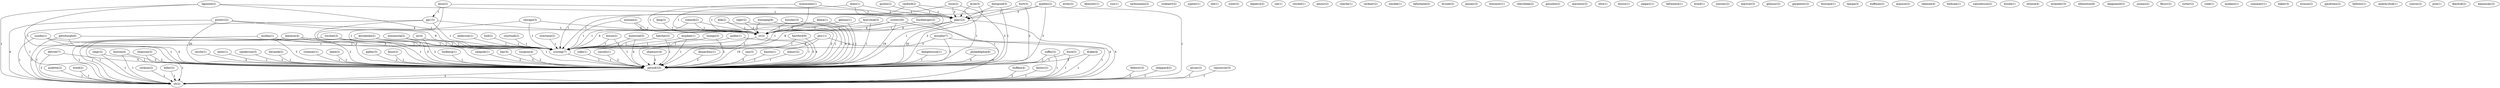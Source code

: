 digraph G {
  kisio [ label="kisio(2)" ];
  pp [ label="pp(15)" ];
  play [ label="play(22)" ];
  period [ label="period(33)" ];
  st [ label="st(3)" ];
  scoring [ label="scoring(7)" ];
  sh [ label="sh(2)" ];
  lapointe [ label="lapointe(2)" ];
  kron [ label="kron(3)" ];
  quebec [ label="quebec(1)" ];
  domi [ label="domi(1)" ];
  power [ label="power(22)" ];
  poulin [ label="poulin(2)" ];
  hawgood [ label="hawgood(3)" ];
  audette [ label="audette(2)" ];
  wood [ label="wood(2)" ];
  burt [ label="burt(3)" ];
  numminen [ label="numminen(1)" ];
  ranford [ label="ranford(2)" ];
  louis [ label="louis(2)" ];
  boston [ label="boston(1)" ];
  damphousse [ label="damphousse(1)" ];
  hatcher [ label="hatcher(2)" ];
  sjodin [ label="sjodin(1)" ];
  chiasson [ label="chiasson(3)" ];
  kovalenko [ label="kovalenko(2)" ];
  chicago [ label="chicago(3)" ];
  errey [ label="errey(2)" ];
  philadelphia [ label="philadelphia(8)" ];
  kravchuk [ label="kravchuk(3)" ];
  recchi [ label="recchi(1)" ];
  oates [ label="oates(1)" ];
  buchberger [ label="buchberger(2)" ];
  sanderson [ label="sanderson(3)" ];
  detroit [ label="detroit(7)" ];
  beranek [ label="beranek(2)" ];
  khmylev [ label="khmylev(1)" ];
  slegr [ label="slegr(2)" ];
  sun [ label="sun(1)" ];
  mcphee [ label="mcphee(1)" ];
  carbonneau [ label="carbonneau(2)" ];
  sweeney [ label="sweeney(1)" ];
  gelinas [ label="gelinas(1)" ];
  ysebaert [ label="ysebaert(2)" ];
  jupiter [ label="jupiter(1)" ];
  ciger [ label="ciger(2)" ];
  luongo [ label="luongo(3)" ];
  lamb [ label="lamb(2)" ];
  winnipeg [ label="winnipeg(8)" ];
  anderson [ label="anderson(1)" ];
  nhl [ label="nhl(1)" ];
  tocchet [ label="tocchet(3)" ];
  housley [ label="housley(3)" ];
  suter [ label="suter(2)" ];
  corkum [ label="corkum(2)" ];
  klima [ label="klima(1)" ];
  galley [ label="galley(3)" ];
  hull [ label="hull(2)" ];
  faust [ label="faust(2)" ];
  roenick [ label="roenick(2)" ];
  courtnall [ label="courtnall(2)" ];
  hiller [ label="hiller(2)" ];
  elik [ label="elik(2)" ];
  noonan [ label="noonan(2)" ];
  hartford [ label="hartford(9)" ];
  sundin [ label="sundin(1)" ];
  dipietro [ label="dipietro(2)" ];
  sat [ label="sat(1)" ];
  lindberg [ label="lindberg(1)" ];
  pittsburgh [ label="pittsburgh(6)" ];
  reichel [ label="reichel(1)" ];
  zalapski [ label="zalapski(1)" ];
  scorer [ label="scorer(20)" ];
  buffalo [ label="buffalo(4)" ];
  king [ label="king(2)" ];
  bay [ label="bay(4)" ];
  turgeon [ label="turgeon(4)" ];
  kozlov [ label="kozlov(2)" ];
  coffey [ label="coffey(2)" ];
  mullen [ label="mullen(1)" ];
  amour [ label="amour(2)" ];
  yake [ label="yake(1)" ];
  cassels [ label="cassels(1)" ];
  lemieux [ label="lemieux(4)" ];
  charlie [ label="charlie(1)" ];
  bure [ label="bure(2)" ];
  overtime [ label="overtime(2)" ];
  minnesota [ label="minnesota(2)" ];
  zhamnov [ label="zhamnov(4)" ];
  reichel [ label="reichel(1)" ];
  ny [ label="ny(4)" ];
  pts [ label="pts(11)" ];
  carkner [ label="carkner(2)" ];
  zmolek [ label="zmolek(1)" ];
  bozon [ label="bozon(2)" ];
  lafontaine [ label="lafontaine(2)" ];
  desjardins [ label="desjardins(1)" ];
  drake [ label="drake(4)" ];
  montreal [ label="montreal(5)" ];
  san [ label="san(3)" ];
  bautin [ label="bautin(1)" ];
  fedorov [ label="fedorov(3)" ];
  sheppard [ label="sheppard(2)" ];
  ulanov [ label="ulanov(2)" ];
  murphy [ label="murphy(7)" ];
  brunet [ label="brunet(2)" ];
  janney [ label="janney(3)" ];
  butsayev [ label="butsayev(1)" ];
  cheveldae [ label="cheveldae(2)" ];
  jersey [ label="jersey(2)" ];
  gosselin [ label="gosselin(2)" ];
  macinnis [ label="macinnis(3)" ];
  otto [ label="otto(1)" ];
  douris [ label="douris(1)" ];
  vancouver [ label="vancouver(3)" ];
  calgary [ label="calgary(1)" ];
  lafreniere [ label="lafreniere(1)" ];
  douris [ label="douris(1)" ];
  brind [ label="brind(1)" ];
  yawney [ label="yawney(2)" ];
  maciver [ label="maciver(3)" ];
  gilmour [ label="gilmour(2)" ];
  garpenlov [ label="garpenlov(2)" ];
  bourque [ label="bourque(1)" ];
  tampa [ label="tampa(3)" ];
  huffman [ label="huffman(2)" ];
  manson [ label="manson(2)" ];
  selanne [ label="selanne(4)" ];
  hedican [ label="hedican(1)" ];
  samuelsson [ label="samuelsson(2)" ];
  houda [ label="houda(1)" ];
  ottawa [ label="ottawa(4)" ];
  nylander [ label="nylander(3)" ];
  edmonton [ label="edmonton(6)" ];
  daigneault [ label="daigneault(2)" ];
  juneau [ label="juneau(2)" ];
  klima [ label="klima(1)" ];
  fleury [ label="fleury(2)" ];
  sutter [ label="sutter(2)" ];
  otto [ label="otto(1)" ];
  cook [ label="cook(1)" ];
  modano [ label="modano(1)" ];
  summary [ label="summary(1)" ];
  baker [ label="baker(3)" ];
  evason [ label="evason(2)" ];
  gaudreau [ label="gaudreau(2)" ];
  quebec [ label="quebec(2)" ];
  bellows [ label="bellows(1)" ];
  andreychuk [ label="andreychuk(1)" ];
  conroy [ label="conroy(2)" ];
  jose [ label="jose(1)" ];
  tkachuk [ label="tkachuk(2)" ];
  boston [ label="boston(4)" ];
  kamensky [ label="kamensky(2)" ];
  kisio -> pp [ label="1" ];
  kisio -> play [ label="1" ];
  kisio -> period [ label="1" ];
  pp -> st [ label="1" ];
  pp -> scoring [ label="1" ];
  pp -> period [ label="2" ];
  pp -> sh [ label="1" ];
  lapointe -> play [ label="1" ];
  lapointe -> scoring [ label="1" ];
  lapointe -> period [ label="1" ];
  lapointe -> sh [ label="1" ];
  kron -> play [ label="1" ];
  kron -> period [ label="2" ];
  quebec -> play [ label="3" ];
  quebec -> scoring [ label="1" ];
  quebec -> period [ label="3" ];
  quebec -> sh [ label="1" ];
  domi -> play [ label="1" ];
  domi -> st [ label="1" ];
  domi -> period [ label="1" ];
  power -> st [ label="4" ];
  power -> scoring [ label="8" ];
  power -> period [ label="20" ];
  power -> sh [ label="4" ];
  poulin -> play [ label="1" ];
  hawgood -> play [ label="1" ];
  hawgood -> period [ label="1" ];
  audette -> sh [ label="1" ];
  wood -> sh [ label="1" ];
  burt -> play [ label="1" ];
  burt -> period [ label="2" ];
  numminen -> play [ label="1" ];
  numminen -> st [ label="1" ];
  numminen -> period [ label="1" ];
  ranford -> play [ label="1" ];
  ranford -> st [ label="1" ];
  ranford -> period [ label="1" ];
  louis -> play [ label="3" ];
  louis -> scoring [ label="1" ];
  louis -> period [ label="3" ];
  play -> st [ label="4" ];
  play -> scoring [ label="8" ];
  play -> period [ label="20" ];
  play -> sh [ label="4" ];
  boston -> period [ label="3" ];
  boston -> sh [ label="1" ];
  damphousse -> period [ label="1" ];
  hatcher -> scoring [ label="1" ];
  hatcher -> period [ label="1" ];
  sjodin -> scoring [ label="1" ];
  sjodin -> period [ label="1" ];
  chiasson -> period [ label="2" ];
  chiasson -> sh [ label="1" ];
  kovalenko -> scoring [ label="1" ];
  kovalenko -> period [ label="1" ];
  kovalenko -> sh [ label="1" ];
  chicago -> st [ label="2" ];
  chicago -> scoring [ label="1" ];
  chicago -> period [ label="3" ];
  philadelphia -> period [ label="4" ];
  kravchuk -> st [ label="1" ];
  kravchuk -> period [ label="1" ];
  recchi -> period [ label="2" ];
  oates -> period [ label="1" ];
  buchberger -> st [ label="1" ];
  buchberger -> period [ label="1" ];
  sanderson -> period [ label="2" ];
  detroit -> period [ label="5" ];
  detroit -> sh [ label="2" ];
  beranek -> period [ label="1" ];
  slegr -> period [ label="1" ];
  slegr -> sh [ label="1" ];
  mcphee -> scoring [ label="1" ];
  mcphee -> period [ label="1" ];
  sweeney -> period [ label="1" ];
  gelinas -> st [ label="1" ];
  gelinas -> period [ label="1" ];
  ciger -> st [ label="1" ];
  ciger -> period [ label="1" ];
  luongo -> scoring [ label="1" ];
  luongo -> period [ label="2" ];
  lamb -> period [ label="1" ];
  winnipeg -> st [ label="1" ];
  winnipeg -> period [ label="4" ];
  anderson -> scoring [ label="1" ];
  tocchet -> scoring [ label="1" ];
  tocchet -> period [ label="1" ];
  tocchet -> sh [ label="1" ];
  housley -> st [ label="1" ];
  housley -> period [ label="2" ];
  corkum -> sh [ label="1" ];
  klima -> st [ label="1" ];
  klima -> period [ label="1" ];
  galley -> period [ label="2" ];
  hull -> scoring [ label="1" ];
  faust -> period [ label="1" ];
  roenick -> st [ label="1" ];
  roenick -> scoring [ label="1" ];
  roenick -> period [ label="2" ];
  courtnall -> scoring [ label="1" ];
  hiller -> sh [ label="1" ];
  elik -> st [ label="1" ];
  elik -> period [ label="1" ];
  noonan -> st [ label="1" ];
  noonan -> scoring [ label="1" ];
  noonan -> period [ label="1" ];
  hartford -> scoring [ label="1" ];
  hartford -> period [ label="4" ];
  sundin -> scoring [ label="1" ];
  sundin -> period [ label="1" ];
  sundin -> sh [ label="1" ];
  lindberg -> period [ label="1" ];
  pittsburgh -> scoring [ label="1" ];
  pittsburgh -> period [ label="4" ];
  pittsburgh -> sh [ label="2" ];
  zalapski -> period [ label="2" ];
  scorer -> st [ label="4" ];
  scorer -> scoring [ label="6" ];
  scorer -> period [ label="19" ];
  scorer -> sh [ label="4" ];
  buffalo -> sh [ label="2" ];
  king -> st [ label="1" ];
  bay -> period [ label="3" ];
  turgeon -> period [ label="2" ];
  kozlov -> sh [ label="1" ];
  coffey -> period [ label="1" ];
  coffey -> sh [ label="1" ];
  st -> scoring [ label="1" ];
  st -> period [ label="3" ];
  mullen -> scoring [ label="1" ];
  mullen -> period [ label="3" ];
  mullen -> sh [ label="1" ];
  yake -> period [ label="1" ];
  cassels -> period [ label="2" ];
  lemieux -> scoring [ label="1" ];
  lemieux -> period [ label="2" ];
  lemieux -> sh [ label="1" ];
  bure -> period [ label="1" ];
  bure -> sh [ label="1" ];
  overtime -> scoring [ label="1" ];
  minnesota -> scoring [ label="1" ];
  minnesota -> period [ label="3" ];
  zhamnov -> period [ label="2" ];
  ny -> scoring [ label="1" ];
  ny -> period [ label="2" ];
  pts -> scoring [ label="6" ];
  pts -> period [ label="19" ];
  pts -> sh [ label="4" ];
  bozon -> scoring [ label="1" ];
  bozon -> period [ label="1" ];
  desjardins -> period [ label="2" ];
  drake -> period [ label="2" ];
  drake -> sh [ label="1" ];
  montreal -> scoring [ label="1" ];
  montreal -> period [ label="4" ];
  san -> period [ label="3" ];
  bautin -> period [ label="1" ];
  fedorov -> sh [ label="2" ];
  sheppard -> sh [ label="1" ];
  ulanov -> period [ label="1" ];
  murphy -> scoring [ label="3" ];
  murphy -> period [ label="5" ];
  murphy -> sh [ label="1" ];
  scoring -> period [ label="1" ];
  period -> sh [ label="2" ];
  jersey -> sh [ label="1" ];
  vancouver -> sh [ label="1" ];
}

